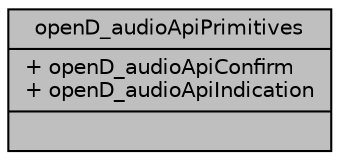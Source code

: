 digraph "openD_audioApiPrimitives"
{
  edge [fontname="Helvetica",fontsize="10",labelfontname="Helvetica",labelfontsize="10"];
  node [fontname="Helvetica",fontsize="10",shape=record];
  Node1 [label="{openD_audioApiPrimitives\n|+ openD_audioApiConfirm\l+ openD_audioApiIndication\l|}",height=0.2,width=0.4,color="black", fillcolor="grey75", style="filled", fontcolor="black"];
}
